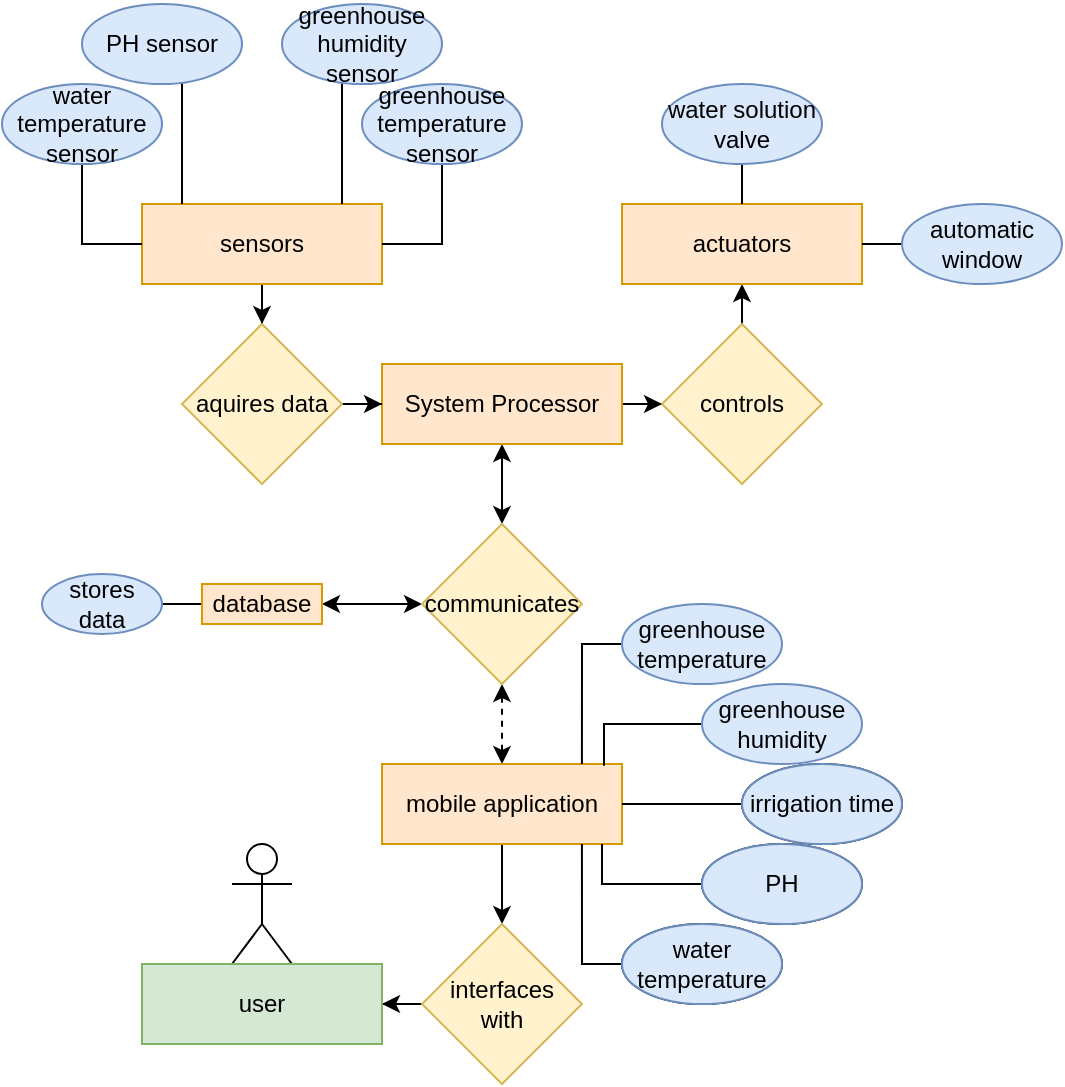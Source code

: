 <mxfile version="15.6.2" type="device"><diagram id="HPt4jlQmyKzH-W2HWbY_" name="Page-1"><mxGraphModel dx="981" dy="452" grid="1" gridSize="10" guides="1" tooltips="1" connect="1" arrows="1" fold="1" page="1" pageScale="1" pageWidth="827" pageHeight="1169" math="0" shadow="0"><root><mxCell id="0"/><mxCell id="1" parent="0"/><mxCell id="ArCT_yZAm20-x9FEPcWM-15" value="" style="shape=umlActor;verticalLabelPosition=bottom;verticalAlign=top;html=1;outlineConnect=0;" vertex="1" parent="1"><mxGeometry x="325" y="520" width="30" height="60" as="geometry"/></mxCell><mxCell id="qd6d8qT6fCS7xvugHjGS-10" value="" style="edgeStyle=orthogonalEdgeStyle;rounded=0;orthogonalLoop=1;jettySize=auto;html=1;startArrow=classic;startFill=1;" parent="1" source="qd6d8qT6fCS7xvugHjGS-2" target="qd6d8qT6fCS7xvugHjGS-5" edge="1"><mxGeometry relative="1" as="geometry"/></mxCell><mxCell id="qd6d8qT6fCS7xvugHjGS-11" value="" style="edgeStyle=orthogonalEdgeStyle;rounded=0;orthogonalLoop=1;jettySize=auto;html=1;" parent="1" source="qd6d8qT6fCS7xvugHjGS-2" target="qd6d8qT6fCS7xvugHjGS-4" edge="1"><mxGeometry relative="1" as="geometry"/></mxCell><mxCell id="qd6d8qT6fCS7xvugHjGS-2" value="System Processor" style="rounded=0;whiteSpace=wrap;html=1;fillColor=#ffe6cc;strokeColor=#d79b00;" parent="1" vertex="1"><mxGeometry x="400" y="280" width="120" height="40" as="geometry"/></mxCell><mxCell id="qd6d8qT6fCS7xvugHjGS-12" value="" style="edgeStyle=orthogonalEdgeStyle;rounded=0;orthogonalLoop=1;jettySize=auto;html=1;" parent="1" source="qd6d8qT6fCS7xvugHjGS-3" target="qd6d8qT6fCS7xvugHjGS-2" edge="1"><mxGeometry relative="1" as="geometry"/></mxCell><mxCell id="qd6d8qT6fCS7xvugHjGS-17" style="edgeStyle=orthogonalEdgeStyle;rounded=0;orthogonalLoop=1;jettySize=auto;html=1;exitX=0.5;exitY=0;exitDx=0;exitDy=0;startArrow=classic;startFill=1;endArrow=none;endFill=0;" parent="1" source="qd6d8qT6fCS7xvugHjGS-3" target="qd6d8qT6fCS7xvugHjGS-14" edge="1"><mxGeometry relative="1" as="geometry"/></mxCell><mxCell id="qd6d8qT6fCS7xvugHjGS-3" value="aquires data" style="rhombus;whiteSpace=wrap;html=1;fillColor=#fff2cc;strokeColor=#d6b656;" parent="1" vertex="1"><mxGeometry x="300" y="260" width="80" height="80" as="geometry"/></mxCell><mxCell id="qd6d8qT6fCS7xvugHjGS-16" style="edgeStyle=orthogonalEdgeStyle;rounded=0;orthogonalLoop=1;jettySize=auto;html=1;exitX=0.5;exitY=0;exitDx=0;exitDy=0;entryX=0.5;entryY=1;entryDx=0;entryDy=0;startArrow=none;startFill=0;" parent="1" source="qd6d8qT6fCS7xvugHjGS-4" target="qd6d8qT6fCS7xvugHjGS-15" edge="1"><mxGeometry relative="1" as="geometry"/></mxCell><mxCell id="qd6d8qT6fCS7xvugHjGS-4" value="controls" style="rhombus;whiteSpace=wrap;html=1;fillColor=#fff2cc;strokeColor=#d6b656;" parent="1" vertex="1"><mxGeometry x="540" y="260" width="80" height="80" as="geometry"/></mxCell><mxCell id="qd6d8qT6fCS7xvugHjGS-8" style="edgeStyle=orthogonalEdgeStyle;rounded=0;orthogonalLoop=1;jettySize=auto;html=1;entryX=1;entryY=0.5;entryDx=0;entryDy=0;startArrow=classic;startFill=1;" parent="1" source="qd6d8qT6fCS7xvugHjGS-5" target="qd6d8qT6fCS7xvugHjGS-7" edge="1"><mxGeometry relative="1" as="geometry"><Array as="points"><mxPoint x="390" y="400"/><mxPoint x="390" y="400"/></Array></mxGeometry></mxCell><mxCell id="qd6d8qT6fCS7xvugHjGS-9" style="edgeStyle=orthogonalEdgeStyle;rounded=0;orthogonalLoop=1;jettySize=auto;html=1;startArrow=classic;startFill=1;dashed=1;" parent="1" source="qd6d8qT6fCS7xvugHjGS-5" target="qd6d8qT6fCS7xvugHjGS-6" edge="1"><mxGeometry relative="1" as="geometry"/></mxCell><mxCell id="qd6d8qT6fCS7xvugHjGS-5" value="communicates" style="rhombus;whiteSpace=wrap;html=1;fillColor=#fff2cc;strokeColor=#d6b656;" parent="1" vertex="1"><mxGeometry x="420" y="360" width="80" height="80" as="geometry"/></mxCell><mxCell id="qd6d8qT6fCS7xvugHjGS-20" value="" style="edgeStyle=orthogonalEdgeStyle;rounded=0;orthogonalLoop=1;jettySize=auto;html=1;startArrow=none;startFill=0;" parent="1" source="qd6d8qT6fCS7xvugHjGS-6" target="qd6d8qT6fCS7xvugHjGS-18" edge="1"><mxGeometry relative="1" as="geometry"/></mxCell><mxCell id="qd6d8qT6fCS7xvugHjGS-6" value="mobile application" style="rounded=0;whiteSpace=wrap;html=1;fillColor=#ffe6cc;strokeColor=#d79b00;" parent="1" vertex="1"><mxGeometry x="400" y="480" width="120" height="40" as="geometry"/></mxCell><mxCell id="ArCT_yZAm20-x9FEPcWM-14" value="" style="edgeStyle=orthogonalEdgeStyle;rounded=0;orthogonalLoop=1;jettySize=auto;html=1;endArrow=none;endFill=0;" edge="1" parent="1" source="qd6d8qT6fCS7xvugHjGS-7" target="qd6d8qT6fCS7xvugHjGS-29"><mxGeometry relative="1" as="geometry"/></mxCell><mxCell id="qd6d8qT6fCS7xvugHjGS-7" value="database" style="rounded=0;whiteSpace=wrap;html=1;fillColor=#ffe6cc;strokeColor=#d79b00;" parent="1" vertex="1"><mxGeometry x="310" y="390" width="60" height="20" as="geometry"/></mxCell><mxCell id="ArCT_yZAm20-x9FEPcWM-2" style="edgeStyle=orthogonalEdgeStyle;rounded=0;orthogonalLoop=1;jettySize=auto;html=1;exitX=0;exitY=0.5;exitDx=0;exitDy=0;entryX=0.833;entryY=0;entryDx=0;entryDy=0;entryPerimeter=0;endArrow=none;endFill=0;" edge="1" parent="1" source="qd6d8qT6fCS7xvugHjGS-13" target="qd6d8qT6fCS7xvugHjGS-6"><mxGeometry relative="1" as="geometry"/></mxCell><mxCell id="qd6d8qT6fCS7xvugHjGS-13" value="greenhouse&lt;br&gt;temperature" style="ellipse;whiteSpace=wrap;html=1;fillColor=#dae8fc;strokeColor=#6c8ebf;" parent="1" vertex="1"><mxGeometry x="520" y="400" width="80" height="40" as="geometry"/></mxCell><mxCell id="qd6d8qT6fCS7xvugHjGS-14" value="sensors" style="rounded=0;whiteSpace=wrap;html=1;fillColor=#ffe6cc;strokeColor=#d79b00;" parent="1" vertex="1"><mxGeometry x="280" y="200" width="120" height="40" as="geometry"/></mxCell><mxCell id="qd6d8qT6fCS7xvugHjGS-15" value="actuators" style="rounded=0;whiteSpace=wrap;html=1;fillColor=#ffe6cc;strokeColor=#d79b00;" parent="1" vertex="1"><mxGeometry x="520" y="200" width="120" height="40" as="geometry"/></mxCell><mxCell id="qd6d8qT6fCS7xvugHjGS-21" value="" style="edgeStyle=orthogonalEdgeStyle;rounded=0;orthogonalLoop=1;jettySize=auto;html=1;startArrow=none;startFill=0;" parent="1" source="qd6d8qT6fCS7xvugHjGS-18" target="qd6d8qT6fCS7xvugHjGS-19" edge="1"><mxGeometry relative="1" as="geometry"/></mxCell><mxCell id="qd6d8qT6fCS7xvugHjGS-18" value="interfaces&lt;br&gt;with" style="rhombus;whiteSpace=wrap;html=1;fillColor=#fff2cc;strokeColor=#d6b656;" parent="1" vertex="1"><mxGeometry x="420" y="560" width="80" height="80" as="geometry"/></mxCell><mxCell id="qd6d8qT6fCS7xvugHjGS-19" value="user" style="rounded=0;whiteSpace=wrap;html=1;fillColor=#d5e8d4;strokeColor=#82b366;" parent="1" vertex="1"><mxGeometry x="280" y="580" width="120" height="40" as="geometry"/></mxCell><mxCell id="ArCT_yZAm20-x9FEPcWM-3" style="edgeStyle=orthogonalEdgeStyle;rounded=0;orthogonalLoop=1;jettySize=auto;html=1;entryX=0.924;entryY=0.022;entryDx=0;entryDy=0;entryPerimeter=0;endArrow=none;endFill=0;" edge="1" parent="1" source="qd6d8qT6fCS7xvugHjGS-22" target="qd6d8qT6fCS7xvugHjGS-6"><mxGeometry relative="1" as="geometry"><mxPoint x="510" y="460" as="targetPoint"/><Array as="points"><mxPoint x="511" y="460"/><mxPoint x="511" y="481"/></Array></mxGeometry></mxCell><mxCell id="qd6d8qT6fCS7xvugHjGS-22" value="greenhouse&lt;br&gt;humidity" style="ellipse;whiteSpace=wrap;html=1;fillColor=#dae8fc;strokeColor=#6c8ebf;" parent="1" vertex="1"><mxGeometry x="560" y="440" width="80" height="40" as="geometry"/></mxCell><mxCell id="ArCT_yZAm20-x9FEPcWM-4" value="" style="edgeStyle=orthogonalEdgeStyle;rounded=0;orthogonalLoop=1;jettySize=auto;html=1;endArrow=none;endFill=0;" edge="1" parent="1" source="qd6d8qT6fCS7xvugHjGS-24" target="qd6d8qT6fCS7xvugHjGS-6"><mxGeometry relative="1" as="geometry"/></mxCell><mxCell id="qd6d8qT6fCS7xvugHjGS-24" value="irrigation time" style="ellipse;whiteSpace=wrap;html=1;" parent="1" vertex="1"><mxGeometry x="580" y="480" width="80" height="40" as="geometry"/></mxCell><mxCell id="ArCT_yZAm20-x9FEPcWM-6" style="edgeStyle=orthogonalEdgeStyle;rounded=0;orthogonalLoop=1;jettySize=auto;html=1;entryX=0.833;entryY=1;entryDx=0;entryDy=0;entryPerimeter=0;endArrow=none;endFill=0;" edge="1" parent="1" source="qd6d8qT6fCS7xvugHjGS-27" target="qd6d8qT6fCS7xvugHjGS-6"><mxGeometry relative="1" as="geometry"><Array as="points"><mxPoint x="500" y="580"/></Array></mxGeometry></mxCell><mxCell id="qd6d8qT6fCS7xvugHjGS-27" value="outdoors&lt;br&gt;temperature" style="ellipse;whiteSpace=wrap;html=1;" parent="1" vertex="1"><mxGeometry x="520" y="560" width="80" height="40" as="geometry"/></mxCell><mxCell id="qd6d8qT6fCS7xvugHjGS-29" value="stores data" style="ellipse;whiteSpace=wrap;html=1;fillColor=#dae8fc;strokeColor=#6c8ebf;" parent="1" vertex="1"><mxGeometry x="230" y="385" width="60" height="30" as="geometry"/></mxCell><mxCell id="ArCT_yZAm20-x9FEPcWM-7" value="" style="edgeStyle=orthogonalEdgeStyle;rounded=0;orthogonalLoop=1;jettySize=auto;html=1;endArrow=none;endFill=0;" edge="1" parent="1" source="qd6d8qT6fCS7xvugHjGS-31" target="qd6d8qT6fCS7xvugHjGS-15"><mxGeometry relative="1" as="geometry"/></mxCell><mxCell id="qd6d8qT6fCS7xvugHjGS-31" value="water solution valve" style="ellipse;whiteSpace=wrap;html=1;fillColor=#dae8fc;strokeColor=#6c8ebf;" parent="1" vertex="1"><mxGeometry x="540" y="140" width="80" height="40" as="geometry"/></mxCell><mxCell id="ArCT_yZAm20-x9FEPcWM-8" value="" style="edgeStyle=orthogonalEdgeStyle;rounded=0;orthogonalLoop=1;jettySize=auto;html=1;endArrow=none;endFill=0;" edge="1" parent="1" source="qd6d8qT6fCS7xvugHjGS-32" target="qd6d8qT6fCS7xvugHjGS-15"><mxGeometry relative="1" as="geometry"/></mxCell><mxCell id="qd6d8qT6fCS7xvugHjGS-32" value="automatic window" style="ellipse;whiteSpace=wrap;html=1;fillColor=#dae8fc;strokeColor=#6c8ebf;" parent="1" vertex="1"><mxGeometry x="660" y="200" width="80" height="40" as="geometry"/></mxCell><mxCell id="ArCT_yZAm20-x9FEPcWM-9" style="edgeStyle=orthogonalEdgeStyle;rounded=0;orthogonalLoop=1;jettySize=auto;html=1;entryX=1;entryY=0.5;entryDx=0;entryDy=0;endArrow=none;endFill=0;" edge="1" parent="1" source="qd6d8qT6fCS7xvugHjGS-34" target="qd6d8qT6fCS7xvugHjGS-14"><mxGeometry relative="1" as="geometry"/></mxCell><mxCell id="qd6d8qT6fCS7xvugHjGS-34" value="greenhouse temperature sensor" style="ellipse;whiteSpace=wrap;html=1;fillColor=#dae8fc;strokeColor=#6c8ebf;" parent="1" vertex="1"><mxGeometry x="390" y="140" width="80" height="40" as="geometry"/></mxCell><mxCell id="ArCT_yZAm20-x9FEPcWM-5" style="edgeStyle=orthogonalEdgeStyle;rounded=0;orthogonalLoop=1;jettySize=auto;html=1;endArrow=none;endFill=0;" edge="1" parent="1" source="qd6d8qT6fCS7xvugHjGS-35"><mxGeometry relative="1" as="geometry"><mxPoint x="510" y="520" as="targetPoint"/><Array as="points"><mxPoint x="510" y="540"/><mxPoint x="510" y="520"/></Array></mxGeometry></mxCell><mxCell id="qd6d8qT6fCS7xvugHjGS-35" value="PH" style="ellipse;whiteSpace=wrap;html=1;" parent="1" vertex="1"><mxGeometry x="560" y="520" width="80" height="40" as="geometry"/></mxCell><mxCell id="ArCT_yZAm20-x9FEPcWM-22" style="edgeStyle=orthogonalEdgeStyle;rounded=0;orthogonalLoop=1;jettySize=auto;html=1;exitX=0.5;exitY=1;exitDx=0;exitDy=0;entryX=0;entryY=0.5;entryDx=0;entryDy=0;startArrow=none;startFill=0;endArrow=none;endFill=0;" edge="1" parent="1" source="qd6d8qT6fCS7xvugHjGS-36" target="qd6d8qT6fCS7xvugHjGS-14"><mxGeometry relative="1" as="geometry"/></mxCell><mxCell id="qd6d8qT6fCS7xvugHjGS-36" value="water temperature sensor" style="ellipse;whiteSpace=wrap;html=1;fillColor=#dae8fc;strokeColor=#6c8ebf;" parent="1" vertex="1"><mxGeometry x="210" y="140" width="80" height="40" as="geometry"/></mxCell><mxCell id="ArCT_yZAm20-x9FEPcWM-10" style="edgeStyle=orthogonalEdgeStyle;rounded=0;orthogonalLoop=1;jettySize=auto;html=1;endArrow=none;endFill=0;" edge="1" parent="1" source="qd6d8qT6fCS7xvugHjGS-38"><mxGeometry relative="1" as="geometry"><mxPoint x="380" y="200" as="targetPoint"/><Array as="points"><mxPoint x="380" y="200"/></Array></mxGeometry></mxCell><mxCell id="qd6d8qT6fCS7xvugHjGS-38" value="greenhouse humidity sensor" style="ellipse;whiteSpace=wrap;html=1;fillColor=#dae8fc;strokeColor=#6c8ebf;" parent="1" vertex="1"><mxGeometry x="350" y="100" width="80" height="40" as="geometry"/></mxCell><mxCell id="ArCT_yZAm20-x9FEPcWM-12" value="" style="edgeStyle=orthogonalEdgeStyle;rounded=0;orthogonalLoop=1;jettySize=auto;html=1;endArrow=none;endFill=0;" edge="1" parent="1" source="qd6d8qT6fCS7xvugHjGS-62"><mxGeometry relative="1" as="geometry"><mxPoint x="300" y="200" as="targetPoint"/><Array as="points"><mxPoint x="300" y="200"/></Array></mxGeometry></mxCell><mxCell id="qd6d8qT6fCS7xvugHjGS-62" value="PH sensor" style="ellipse;whiteSpace=wrap;html=1;fillColor=#dae8fc;strokeColor=#6c8ebf;" parent="1" vertex="1"><mxGeometry x="250" y="100" width="80" height="40" as="geometry"/></mxCell><mxCell id="ArCT_yZAm20-x9FEPcWM-16" value="water&lt;br&gt;temperature" style="ellipse;whiteSpace=wrap;html=1;fillColor=#dae8fc;strokeColor=#6c8ebf;" vertex="1" parent="1"><mxGeometry x="520" y="560" width="80" height="40" as="geometry"/></mxCell><mxCell id="ArCT_yZAm20-x9FEPcWM-17" value="PH" style="ellipse;whiteSpace=wrap;html=1;fillColor=#dae8fc;strokeColor=#6c8ebf;" vertex="1" parent="1"><mxGeometry x="560" y="520" width="80" height="40" as="geometry"/></mxCell><mxCell id="ArCT_yZAm20-x9FEPcWM-18" value="irrigation time" style="ellipse;whiteSpace=wrap;html=1;fillColor=#dae8fc;strokeColor=#6c8ebf;" vertex="1" parent="1"><mxGeometry x="580" y="480" width="80" height="40" as="geometry"/></mxCell></root></mxGraphModel></diagram></mxfile>